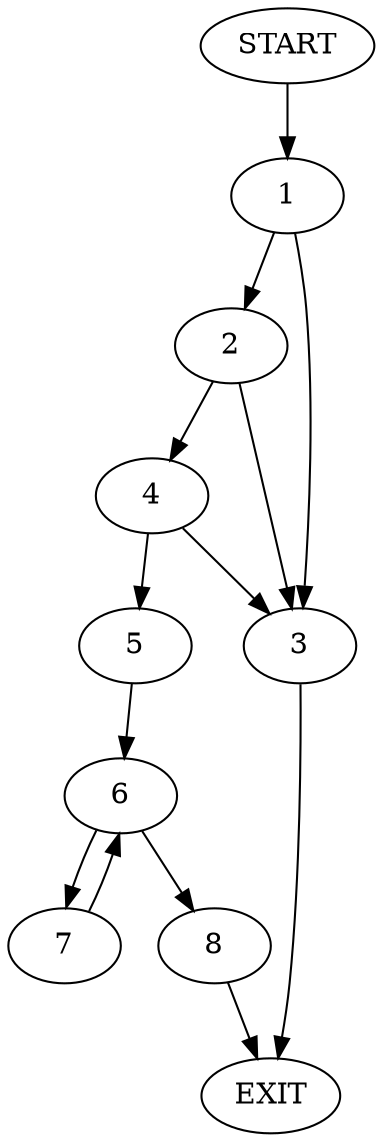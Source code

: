 digraph {
0 [label="START"]
9 [label="EXIT"]
0 -> 1
1 -> 2
1 -> 3
3 -> 9
2 -> 4
2 -> 3
4 -> 5
4 -> 3
5 -> 6
6 -> 7
6 -> 8
8 -> 9
7 -> 6
}
